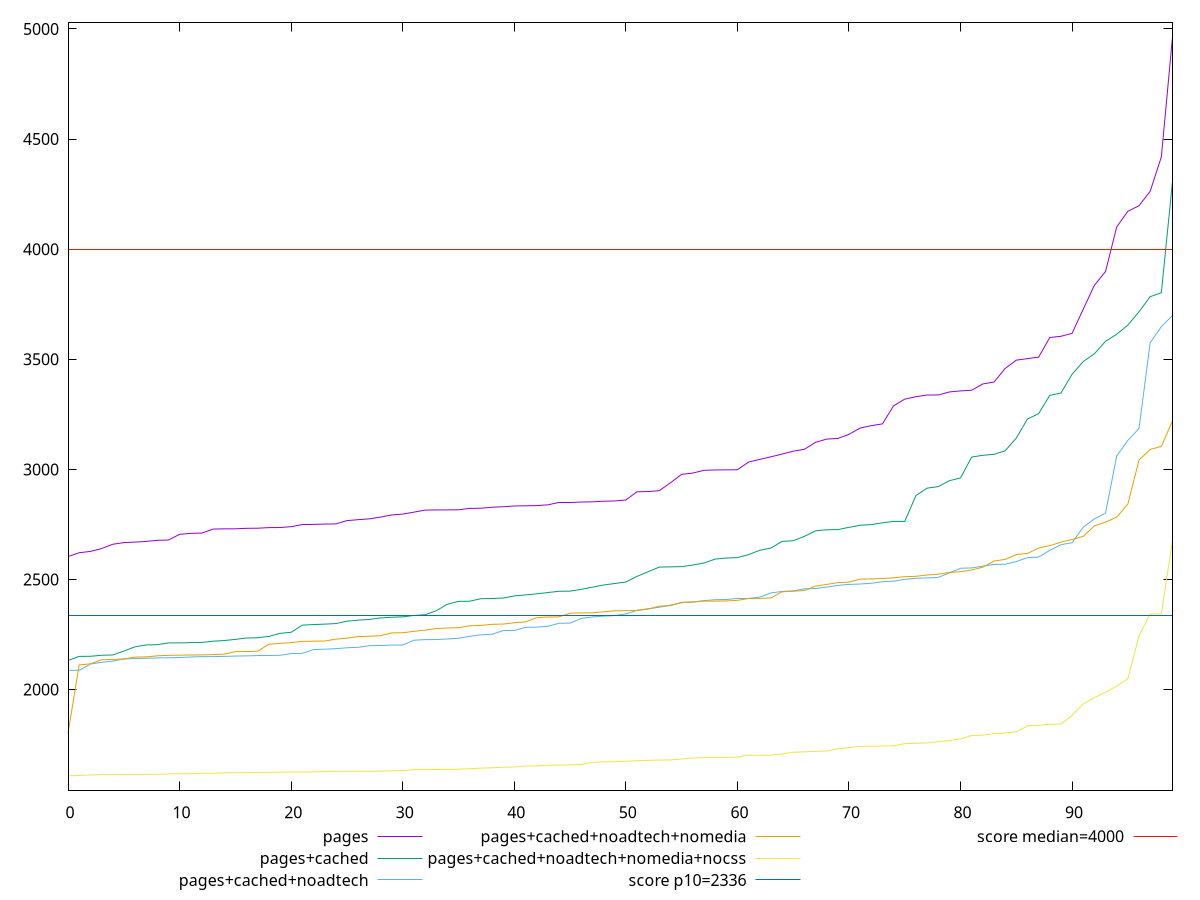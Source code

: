 reset

$pages <<EOF
0 2604.1645
1 2621.5040000000004
2 2627.5814999999993
3 2640.3745
4 2659.9655000000002
5 2667.4555
6 2669.7995
7 2672.9449999999993
8 2678.0054999999993
9 2679.1440000000002
10 2705.339
11 2709.5369999999994
12 2710.9155000000005
13 2728.9795000000004
14 2730.206
15 2730.2630000000004
16 2732.5
17 2732.8995
18 2735.633
19 2736.0480000000002
20 2739.9025
21 2749.401
22 2750.3820000000005
23 2751.7385000000004
24 2752.4465
25 2767.3900000000003
26 2771.7000000000003
27 2775.4930000000004
28 2783.3190000000004
29 2792.9925000000003
30 2797.0575000000003
31 2805.7925000000005
32 2815.1364999999996
33 2815.964
34 2816.1820000000007
35 2816.5340000000006
36 2822.9210000000003
37 2823.6494999999995
38 2828.1054999999997
39 2830.4435000000003
40 2833.8730000000005
41 2834.8104999999996
42 2835.629999999999
43 2838.978
44 2849.4404999999997
45 2849.4555
46 2851.807
47 2852.6800000000003
48 2855.4545
49 2856.5780000000004
50 2861.183
51 2898.385
52 2899.3040000000005
53 2903.63
54 2939.3369999999995
55 2977.3815000000004
56 2983.3509999999997
57 2995.8160000000007
58 2997.4785
59 2997.9894999999997
60 2998.5235000000002
61 3033.277
62 3045.399
63 3057.0945
64 3069.638499999999
65 3082.663
66 3091.254
67 3122.7130000000006
68 3137.6169999999993
69 3140.363
70 3159.2075000000004
71 3187.6814999999997
72 3198.5915000000005
73 3206.6719999999996
74 3288.76
75 3319.08
76 3330.116
77 3337.5775
78 3337.9669999999996
79 3351.706
80 3356.3960000000006
81 3359.6040000000003
82 3387.9880000000007
83 3396.674
84 3458.2464999999993
85 3496.0364999999993
86 3503.0660000000007
87 3509.4514999999997
88 3598.803000000001
89 3604.431499999999
90 3617.9570000000003
91 3727.8165
92 3836.048
93 3898.6634999999997
94 4101.014
95 4172.093000000001
96 4197.453000000001
97 4262.853000000001
98 4418.756999999999
99 4963.0915
EOF

$pagesCached <<EOF
0 2132.3865
1 2150.951
2 2151.2744999999995
3 2156.0265
4 2157.325
5 2174.9300000000003
6 2194.3505
7 2202.8135
8 2204.168
9 2211.9834999999994
10 2212.4345000000003
11 2213.3859999999995
12 2214.1615
13 2219.9695
14 2222.9285
15 2228.0395
16 2234.5775000000003
17 2235.5925
18 2241.6229999999996
19 2255.483
20 2260.353
21 2292.8555
22 2295.4514999999997
23 2297.3240000000005
24 2299.9835000000003
25 2310.7085
26 2315.5104999999994
27 2318.5734999999995
28 2325.3589999999995
29 2328.5190000000002
30 2330.492
31 2336.657
32 2340.1354999999994
33 2357.9535000000005
34 2387.8825
35 2400.7770000000005
36 2401.365
37 2412.8435000000004
38 2413.7125
39 2415.808
40 2425.2515
41 2430.1794999999997
42 2434.7885000000006
43 2440.758
44 2446.5255000000006
45 2447.2639999999997
46 2455.1055
47 2465.223
48 2475.0814999999993
49 2481.7255
50 2488.5584999999996
51 2514.228
52 2535.5639999999994
53 2556.4379999999996
54 2557.4255
55 2558.5229999999992
56 2565.7325
57 2574.9505
58 2592.7129999999997
59 2597.3385000000003
60 2599.702
61 2612.974
62 2632.6639999999998
63 2642.6259999999997
64 2672.955
65 2676.0694999999996
66 2695.736
67 2721.0855
68 2725.7999999999993
69 2726.6759999999995
70 2736.872999999999
71 2746.2095
72 2749.4560000000006
73 2757.4354999999996
74 2763.736000000001
75 2763.8329999999996
76 2881.1319999999996
77 2914.8695
78 2921.738
79 2948.6845000000003
80 2961.3115
81 3056.1195000000007
82 3064.051
83 3068.3315000000007
84 3084.538000000001
85 3142.2345000000005
86 3228.8305
87 3253.1020000000008
88 3336.325999999999
89 3346.6855000000005
90 3431.9945000000002
91 3490.022
92 3525.0095
93 3581.8775000000005
94 3613.8469999999998
95 3655.3720000000003
96 3715.7509999999997
97 3784.3785
98 3802.1020000000008
99 4307.1055
EOF

$pagesCachedNoadtech <<EOF
0 2087.5954999999994
1 2087.6465
2 2115.8985000000002
3 2123.8900000000003
4 2129.4725
5 2139.2074999999995
6 2141.2920000000004
7 2142.2395
8 2144.0365
9 2144.6085000000003
10 2145.973
11 2147.9965
12 2149.905
13 2149.938
14 2151.0159999999996
15 2152.3414999999995
16 2153.1995
17 2154.591
18 2154.8715
19 2155.8559999999998
20 2163.6165
21 2164.4965
22 2182.025
23 2183.4165
24 2186.0235000000002
25 2190.077
26 2192.046
27 2199.339
28 2200.3565
29 2202.2650000000003
30 2202.6225
31 2224.3859999999995
32 2226.9930000000004
33 2227.268
34 2229.974
35 2233.0349999999994
36 2242.0025
37 2248.7034999999996
38 2251.2259999999997
39 2268.3199999999997
40 2268.4465000000005
41 2282.7574999999997
42 2283.786
43 2287.405
44 2301.3055000000004
45 2301.969
46 2323.4464999999996
47 2329.9805
48 2333.8525
49 2335.9825
50 2343.9065
51 2360.0675
52 2367.208
53 2373.9395000000004
54 2383.732
55 2394.8475
56 2398.1420000000003
57 2403.9224999999997
58 2408.3885
59 2409.0445
60 2413.96
61 2414.1690000000003
62 2419.9384999999997
63 2439.0675
64 2445.8545000000004
65 2448.1095000000005
66 2457.8185
67 2459.115
68 2465.58
69 2473.2170000000006
70 2477.8450000000007
71 2479.5245000000004
72 2482.9630000000006
73 2490.1545000000006
74 2492.4120000000003
75 2500.6125
76 2505.674000000001
77 2507.218
78 2509.5734999999995
79 2530.3215
80 2551.1150000000007
81 2552.572
82 2560.7545
83 2568.5250000000005
84 2569.1904999999997
85 2581.4359999999997
86 2599.2825000000003
87 2601.9665000000005
88 2632.4070000000006
89 2658.1549999999997
90 2667.2459999999996
91 2737.7479999999996
92 2775.196
93 2802.016
94 3061.1995
95 3131.8640000000005
96 3185.924
97 3575.0975
98 3648.2659999999996
99 3699.0849999999996
EOF

$pagesCachedNoadtechNomedia <<EOF
0 1800.2255
1 2112.1145
2 2117.1029999999996
3 2135.4675
4 2137.2929999999997
5 2138.883
6 2147.8865
7 2148.5575
8 2153.4965
9 2155.6800000000003
10 2156.5105
11 2157.2114999999994
12 2157.7095
13 2158.9085000000005
14 2161.028
15 2172.5155
16 2172.8290000000006
17 2174.457
18 2206.0490000000004
19 2209.9045000000006
20 2213.5550000000003
21 2218.9465
22 2219.9805
23 2220.668
24 2229.0829999999996
25 2233.6645
26 2240.941
27 2242.3875
28 2244.582
29 2257.6225000000004
30 2258.288
31 2264.6735000000003
32 2270.0600000000004
33 2277.1420000000003
34 2279.7545
35 2281.3329999999996
36 2289.8095000000003
37 2291.154
38 2296.6009999999997
39 2297.701
40 2303.553
41 2307.7275
42 2326.5649999999996
43 2329.7605000000003
44 2330.274
45 2346.915
46 2348.356
47 2348.7974999999997
48 2353.4805
49 2357.684
50 2358.652
51 2359.7905
52 2365.609
53 2379.185
54 2381.048
55 2396.474
56 2397.7785
57 2401.8435000000004
58 2401.9915
59 2402.7235
60 2405.341
61 2413.9420000000005
62 2414.4855000000002
63 2416.3524999999995
64 2444.002
65 2447.1435
66 2449.9029999999993
67 2469.8565
68 2477.744
69 2485.6980000000003
70 2488.1355
71 2501.7509999999997
72 2502.616
73 2504.459
74 2507.7515000000003
75 2512.7619999999997
76 2514.5679999999998
77 2520.299
78 2524.2350000000006
79 2532.4079999999994
80 2535.4275
81 2543.3365
82 2556.2025000000003
83 2583.8440000000005
84 2591.3035
85 2613.1800000000003
86 2618.4080000000004
87 2643.1730000000007
88 2653.8589999999995
89 2669.8289999999997
90 2681.7740000000003
91 2696.02
92 2743.5739999999996
93 2760.515000000001
94 2783.5115000000005
95 2842.684
96 3042.35
97 3090.7035000000005
98 3104.6760000000004
99 3220.2049999999995
EOF

$pagesCachedNoadtechNomediaNocss <<EOF
0 1608.796
1 1610.2094500000003
2 1612.161
3 1614.1460000000002
4 1614.3035
5 1614.4359999999997
6 1615.0014999999999
7 1615.298
8 1615.6395000000002
9 1617.129
10 1618.087
11 1618.181
12 1620.205
13 1620.4834999999998
14 1621.8134999999997
15 1622.2804999999998
16 1623.1870000000001
17 1623.3294999999998
18 1624.1240000000003
19 1625.446
20 1625.698
21 1625.7885
22 1626.1765
23 1628.1679999999997
24 1628.6699999999998
25 1628.9805000000001
26 1629.232
27 1629.4015000000002
28 1630.05
29 1631.4014999999997
30 1632.5335000000002
31 1636.7239999999997
32 1637.085
33 1637.371
34 1637.4720000000002
35 1638.919
36 1640.629
37 1643.533
38 1644.9660000000001
39 1647.5955
40 1648.538
41 1653.1725
42 1653.7134999999998
43 1657.0014999999999
44 1657.3890000000001
45 1657.9035000000001
46 1660.3885
47 1669.6665
48 1672.081
49 1672.8715
50 1674.603
51 1677.0105
52 1679.0004999999996
53 1680.2595000000001
54 1680.7389999999998
55 1685.1325
56 1689.4355
57 1690.9685
58 1692.0595
59 1692.6484999999998
60 1693.8310000000001
61 1701.8895000000002
62 1702.2984999999999
63 1702.3825
64 1707.7095
65 1715.6125000000002
66 1717.3995
67 1719.9115000000002
68 1721.1619999999998
69 1731.1809999999998
70 1737.0149999999999
71 1741.7345
72 1743.196
73 1744.1074999999998
74 1744.777
75 1754.5915
76 1756.4229999999998
77 1758.042
78 1763.263
79 1768.779
80 1775.9425
81 1791.7630000000001
82 1793.4695000000002
83 1800.2740000000001
84 1802.8714999999997
85 1808.6005000000002
86 1835.5080000000003
87 1837.913
88 1843.0184999999997
89 1843.74
90 1882.6185
91 1935.3054999999995
92 1964.2269999999999
93 1987.416
94 2016.0080000000007
95 2049.8445
96 2244.8514999999998
97 2343.4399999999996
98 2343.779
99 2677.1759999999995
EOF

set key outside below
set xrange [0:99]
set yrange [1541.71009:5030.17741]
set trange [1541.71009:5030.17741]
set terminal svg size 640, 580 enhanced background rgb 'white'
set output "report_00013_2021-02-09T12-04-24.940Z/first-meaningful-paint/comparison/sorted/all_raw.svg"

plot $pages title "pages" with line, \
     $pagesCached title "pages+cached" with line, \
     $pagesCachedNoadtech title "pages+cached+noadtech" with line, \
     $pagesCachedNoadtechNomedia title "pages+cached+noadtech+nomedia" with line, \
     $pagesCachedNoadtechNomediaNocss title "pages+cached+noadtech+nomedia+nocss" with line, \
     2336 title "score p10=2336", \
     4000 title "score median=4000"

reset
